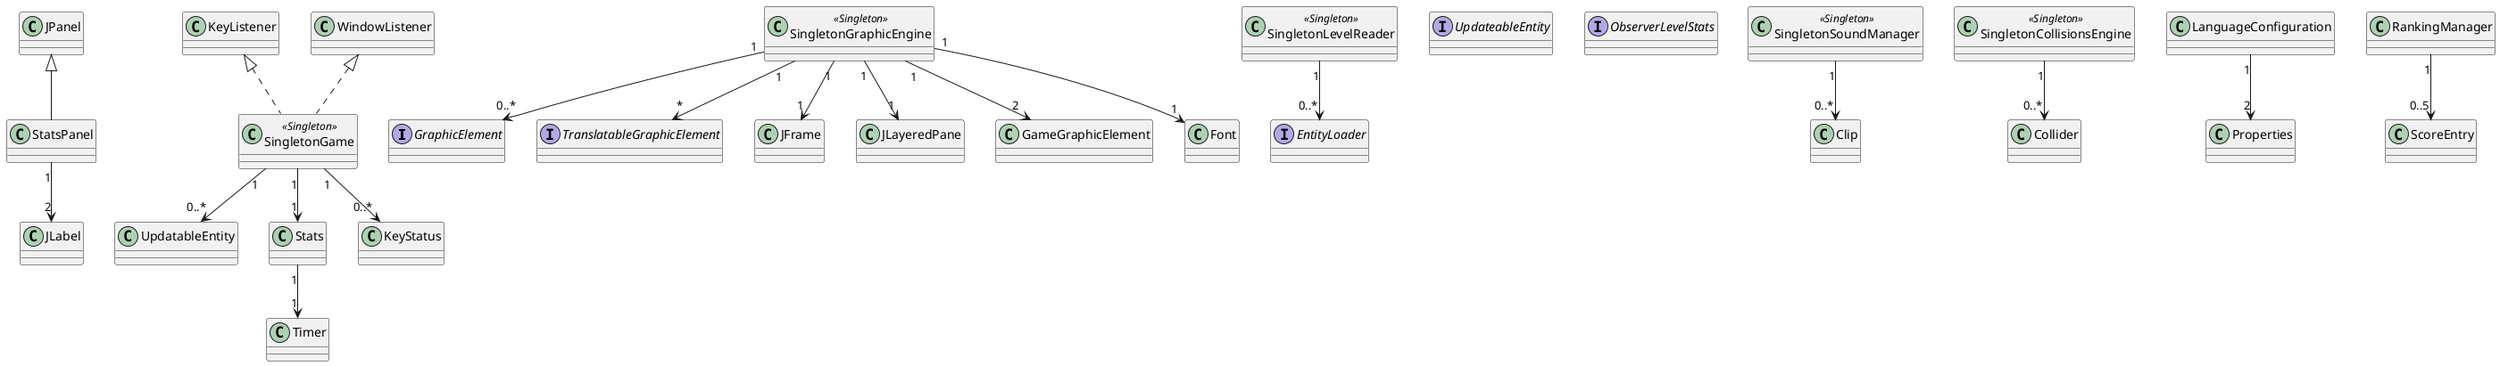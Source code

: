 @startuml Game

interface GraphicElement
interface TranslatableGraphicElement
interface EntityLoader
interface UpdateableEntity
interface ObserverLevelStats

class SingletonGame <<Singleton>>
class SingletonGraphicEngine <<Singleton>>
class SingletonLevelReader <<Singleton>>
class SingletonSoundManager <<Singleton>>
class SingletonCollisionsEngine <<Singleton>>

SingletonGame .u.|> WindowListener
SingletonGame .u.|> KeyListener
SingletonGame "1" --> "0..*" UpdatableEntity
SingletonGame "1" --> "1" Stats
SingletonGame "1" --> "0..*" KeyStatus

SingletonCollisionsEngine "1" --> "0..*" Collider

SingletonGraphicEngine "1" --> "1" JFrame
SingletonGraphicEngine "1" --> "1" JLayeredPane
SingletonGraphicEngine "1" --> "0..*" GraphicElement
SingletonGraphicEngine "1" --> "*" TranslatableGraphicElement
SingletonGraphicEngine "1" --> "2" GameGraphicElement
SingletonGraphicEngine "1" --> "1" Font

LanguageConfiguration "1" --> "2" Properties

SingletonLevelReader "1" --> "0..*" EntityLoader

RankingManager "1" --> "0..5" ScoreEntry

SingletonSoundManager "1" --> "0..*" Clip

Stats "1" --> "1" Timer

StatsPanel -u-|> JPanel
StatsPanel "1" --> "2" JLabel

@enduml
